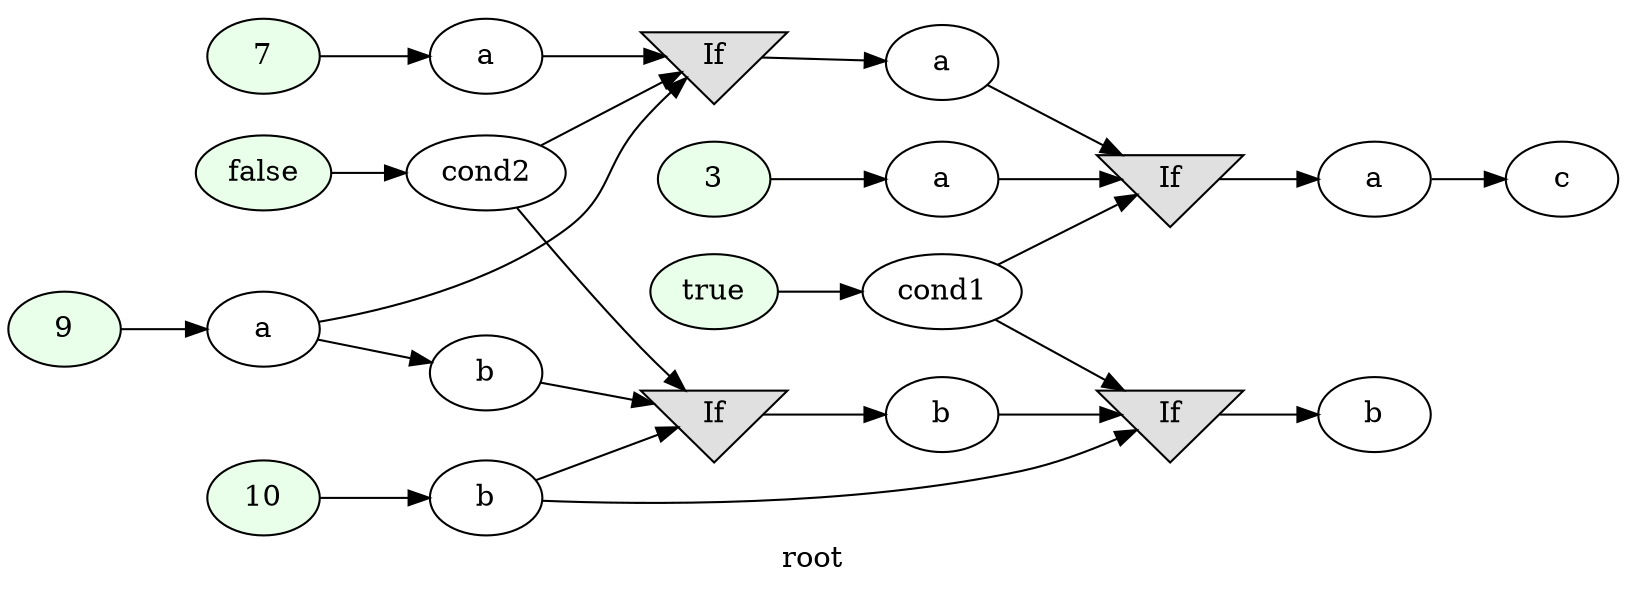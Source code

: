 digraph G
{
rankdir=LR;
label = "root";
	node_000001 [ label = "3", style=filled, fillcolor="#E9FFE9", startingline=4 ]
	node_000002 [ label = "a", startingline=4 ]
	node_000003 [ label = "true", style=filled, fillcolor="#E9FFE9", startingline=6 ]
	node_000004 [ label = "cond1", startingline=6 ]
	node_000005 [ label = "false", style=filled, fillcolor="#E9FFE9", startingline=7 ]
	node_000006 [ label = "cond2", startingline=7 ]
	node_000007 [ label = "10", style=filled, fillcolor="#E9FFE9", startingline=9 ]
	node_000008 [ label = "b", startingline=9 ]
	node_000011 [ label = "7", style=filled, fillcolor="#E9FFE9", startingline=13 ]
	node_000014 [ label = "a", startingline=13 ]
	node_000016 [ label = "9", style=filled, fillcolor="#E9FFE9", startingline=16 ]
	node_000021 [ label = "a", startingline=17 ]
	node_000022 [ label = "b", startingline=17 ]
	node_000023 [ label = "If", shape=invtriangle, style=filled, fillcolor="#E0E0E0", startingline=17 ]
	node_000025 [ label = "If", shape=invtriangle, style=filled, fillcolor="#E0E0E0", startingline=17 ]
	node_000027 [ label = "a", startingline=17 ]
	node_000028 [ label = "b", startingline=17 ]
	node_000029 [ label = "If", shape=invtriangle, style=filled, fillcolor="#E0E0E0", startingline=17 ]
	node_000030 [ label = "a", startingline=17 ]
	node_000031 [ label = "If", shape=invtriangle, style=filled, fillcolor="#E0E0E0", startingline=17 ]
	node_000032 [ label = "b", startingline=17 ]
	node_000033 [ label = "c", startingline=20 ]
	node_000001 -> node_000002
	node_000002 -> node_000029
	node_000003 -> node_000004
	node_000004 -> node_000029
	node_000004 -> node_000031
	node_000005 -> node_000006
	node_000006 -> node_000023
	node_000006 -> node_000025
	node_000007 -> node_000008
	node_000008 -> node_000025
	node_000008 -> node_000031
	node_000011 -> node_000014
	node_000014 -> node_000023
	node_000016 -> node_000021
	node_000021 -> node_000022
	node_000021 -> node_000023
	node_000022 -> node_000025
	node_000023 -> node_000027
	node_000025 -> node_000028
	node_000027 -> node_000029
	node_000028 -> node_000031
	node_000029 -> node_000030
	node_000030 -> node_000033
	node_000031 -> node_000032
}
